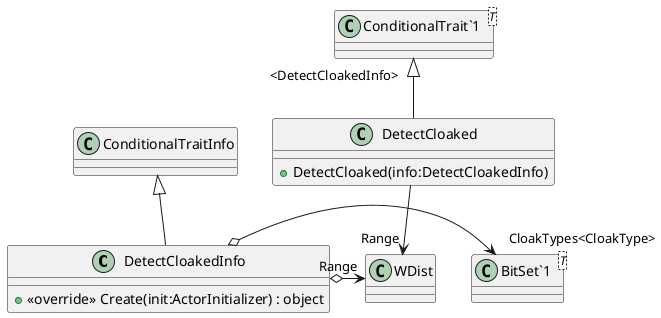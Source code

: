 @startuml
class DetectCloakedInfo {
    + <<override>> Create(init:ActorInitializer) : object
}
class DetectCloaked {
    + DetectCloaked(info:DetectCloakedInfo)
}
class "BitSet`1"<T> {
}
class "ConditionalTrait`1"<T> {
}
ConditionalTraitInfo <|-- DetectCloakedInfo
DetectCloakedInfo o-> "CloakTypes<CloakType>" "BitSet`1"
DetectCloakedInfo o-> "Range" WDist
"ConditionalTrait`1" "<DetectCloakedInfo>" <|-- DetectCloaked
DetectCloaked --> "Range" WDist
@enduml
